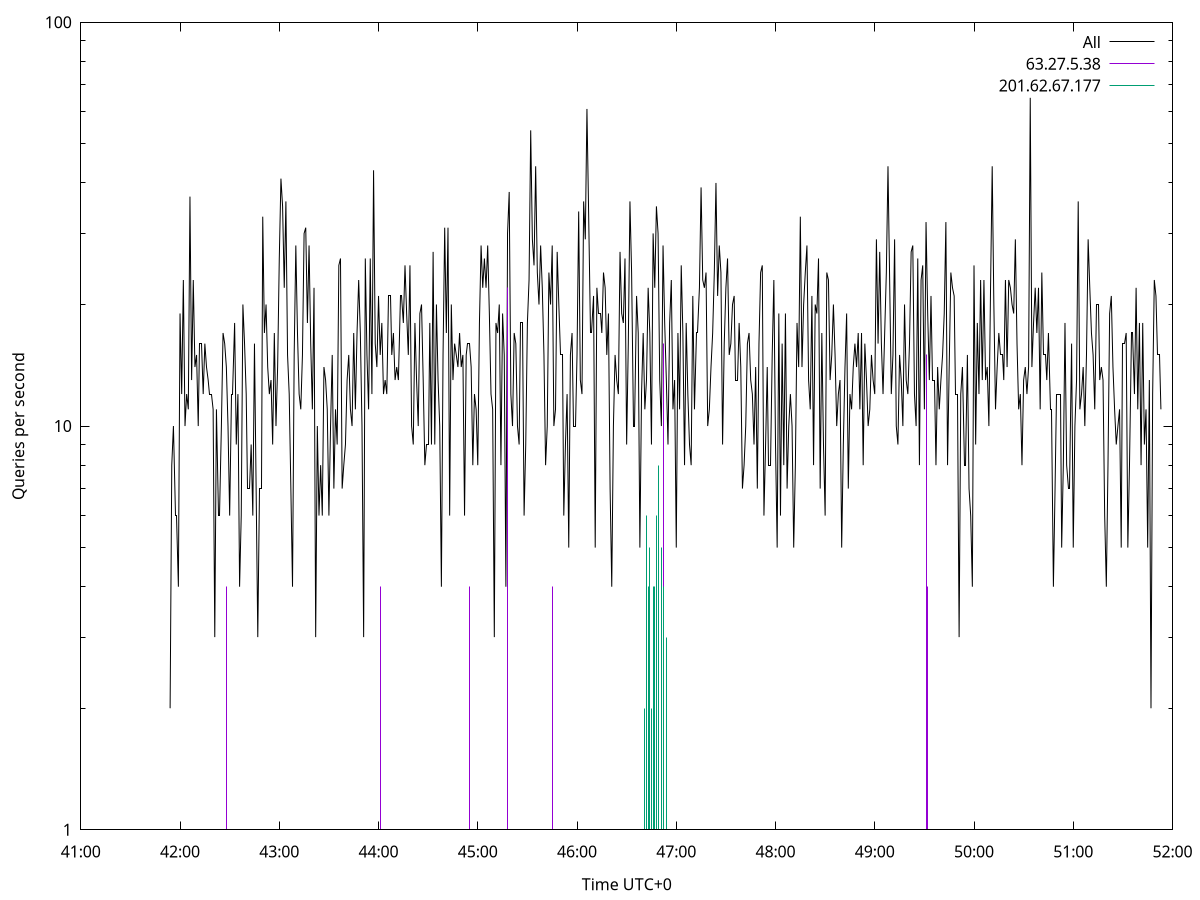set terminal pngcairo size 1024,768
set output 'Sun Jan  7 06:41:54 2024.png'
set ylabel 'Queries per second'
set xlabel 'Time UTC+0'
set xdata time
set timefmt "%s"
set log y
plot \
'-' using 1:2 linecolor 0 linetype 2 with lines title 'All', \
'-' using 1:2 linecolor 1 linetype 3 with impulses title "63.27.5.38", \
'-' using 1:2 linecolor 2 linetype 3 with impulses title "201.62.67.177"
1704584514 2
1704584515 8
1704584516 10
1704584517 6
1704584518 6
1704584519 4
1704584520 19
1704584521 12
1704584522 23
1704584523 10
1704584524 12
1704584525 11
1704584526 37
1704584527 13
1704584528 23
1704584529 14
1704584530 15
1704584531 10
1704584532 16
1704584533 16
1704584534 12
1704584535 16
1704584536 14
1704584537 13
1704584538 12
1704584539 12
1704584540 11
1704584541 3
1704584542 11
1704584543 6
1704584544 6
1704584545 10
1704584546 17
1704584547 16
1704584548 14
1704584549 10
1704584550 6
1704584551 12
1704584552 12
1704584553 18
1704584554 9
1704584555 12
1704584556 4
1704584557 6
1704584558 20
1704584559 16
1704584560 12
1704584561 7
1704584562 7
1704584563 9
1704584564 6
1704584565 16
1704584566 7
1704584567 3
1704584568 7
1704584569 7
1704584570 33
1704584571 17
1704584572 20
1704584573 14
1704584574 12
1704584575 13
1704584576 9
1704584577 17
1704584578 10
1704584579 14
1704584580 26
1704584581 41
1704584582 35
1704584583 22
1704584584 36
1704584585 15
1704584586 12
1704584587 7
1704584588 4
1704584589 15
1704584590 28
1704584591 17
1704584592 12
1704584593 11
1704584594 15
1704584595 30
1704584596 31
1704584597 18
1704584598 28
1704584599 16
1704584600 11
1704584601 22
1704584602 3
1704584603 10
1704584604 6
1704584605 8
1704584606 6
1704584607 14
1704584608 13
1704584609 11
1704584610 6
1704584611 10
1704584612 15
1704584613 7
1704584614 11
1704584615 9
1704584616 25
1704584617 26
1704584618 7
1704584619 8
1704584620 9
1704584621 13
1704584622 15
1704584623 11
1704584624 10
1704584625 17
1704584626 11
1704584627 17
1704584628 23
1704584629 17
1704584630 10
1704584631 3
1704584632 26
1704584633 15
1704584634 11
1704584635 26
1704584636 12
1704584637 43
1704584638 16
1704584639 14
1704584640 21
1704584641 15
1704584642 18
1704584643 12
1704584644 13
1704584645 12
1704584646 21
1704584647 21
1704584648 15
1704584649 17
1704584650 13
1704584651 14
1704584652 13
1704584653 21
1704584654 21
1704584655 18
1704584656 25
1704584657 19
1704584658 15
1704584659 25
1704584660 10
1704584661 9
1704584662 18
1704584663 13
1704584664 10
1704584665 19
1704584666 20
1704584667 13
1704584668 8
1704584669 9
1704584670 9
1704584671 18
1704584672 9
1704584673 27
1704584674 9
1704584675 20
1704584676 13
1704584677 10
1704584678 4
1704584679 15
1704584680 31
1704584681 17
1704584682 31
1704584683 6
1704584684 20
1704584685 13
1704584686 16
1704584687 15
1704584688 14
1704584689 17
1704584690 14
1704584691 15
1704584692 6
1704584693 15
1704584694 16
1704584695 16
1704584696 14
1704584697 8
1704584698 12
1704584699 11
1704584700 8
1704584701 18
1704584702 28
1704584703 22
1704584704 26
1704584705 22
1704584706 28
1704584707 19
1704584708 12
1704584709 11
1704584710 3
1704584711 18
1704584712 17
1704584713 20
1704584714 8
1704584715 19
1704584716 15
1704584717 4
1704584718 30
1704584719 38
1704584720 12
1704584721 10
1704584722 17
1704584723 16
1704584724 10
1704584725 9
1704584726 18
1704584727 18
1704584728 6
1704584729 9
1704584730 18
1704584731 23
1704584732 54
1704584733 29
1704584734 25
1704584735 44
1704584736 24
1704584737 20
1704584738 28
1704584739 22
1704584740 15
1704584741 8
1704584742 10
1704584743 24
1704584744 20
1704584745 28
1704584746 10
1704584747 11
1704584748 27
1704584749 20
1704584750 15
1704584751 15
1704584752 6
1704584753 9
1704584754 12
1704584755 5
1704584756 15
1704584757 17
1704584758 10
1704584759 10
1704584760 15
1704584761 34
1704584762 13
1704584763 12
1704584764 36
1704584765 29
1704584766 61
1704584767 34
1704584768 17
1704584769 17
1704584770 21
1704584771 5
1704584772 22
1704584773 19
1704584774 19
1704584775 17
1704584776 24
1704584777 22
1704584778 15
1704584779 19
1704584780 7
1704584781 4
1704584782 10
1704584783 15
1704584784 13
1704584785 12
1704584786 27
1704584787 19
1704584788 18
1704584789 26
1704584790 9
1704584791 16
1704584792 36
1704584793 24
1704584794 10
1704584795 10
1704584796 21
1704584797 17
1704584798 5
1704584799 12
1704584800 17
1704584801 11
1704584802 13
1704584803 22
1704584804 17
1704584805 9
1704584806 30
1704584807 22
1704584808 35
1704584809 30
1704584810 13
1704584811 10
1704584812 28
1704584813 18
1704584814 13
1704584815 9
1704584816 18
1704584817 23
1704584818 11
1704584819 13
1704584820 5
1704584821 17
1704584822 11
1704584823 25
1704584824 17
1704584825 8
1704584826 18
1704584827 12
1704584828 9
1704584829 8
1704584830 21
1704584831 11
1704584832 17
1704584833 17
1704584834 22
1704584835 39
1704584836 23
1704584837 22
1704584838 24
1704584839 10
1704584840 11
1704584841 14
1704584842 17
1704584843 24
1704584844 40
1704584845 21
1704584846 28
1704584847 24
1704584848 9
1704584849 16
1704584850 22
1704584851 26
1704584852 15
1704584853 16
1704584854 20
1704584855 21
1704584856 13
1704584857 13
1704584858 18
1704584859 14
1704584860 7
1704584861 8
1704584862 10
1704584863 16
1704584864 17
1704584865 13
1704584866 12
1704584867 9
1704584868 14
1704584869 7
1704584870 16
1704584871 24
1704584872 25
1704584873 6
1704584874 9
1704584875 14
1704584876 8
1704584877 8
1704584878 15
1704584879 23
1704584880 9
1704584881 5
1704584882 19
1704584883 6
1704584884 16
1704584885 8
1704584886 19
1704584887 7
1704584888 10
1704584889 12
1704584890 10
1704584891 5
1704584892 8
1704584893 18
1704584894 14
1704584895 33
1704584896 14
1704584897 20
1704584898 24
1704584899 28
1704584900 13
1704584901 11
1704584902 21
1704584903 8
1704584904 20
1704584905 19
1704584906 26
1704584907 7
1704584908 17
1704584909 9
1704584910 6
1704584911 24
1704584912 23
1704584913 13
1704584914 15
1704584915 20
1704584916 15
1704584917 10
1704584918 12
1704584919 13
1704584920 5
1704584921 9
1704584922 14
1704584923 19
1704584924 7
1704584925 12
1704584926 11
1704584927 14
1704584928 16
1704584929 14
1704584930 17
1704584931 11
1704584932 17
1704584933 8
1704584934 16
1704584935 13
1704584936 10
1704584937 11
1704584938 15
1704584939 13
1704584940 12
1704584941 29
1704584942 16
1704584943 27
1704584944 16
1704584945 12
1704584946 17
1704584947 24
1704584948 44
1704584949 23
1704584950 12
1704584951 15
1704584952 29
1704584953 10
1704584954 9
1704584955 15
1704584956 13
1704584957 10
1704584958 20
1704584959 13
1704584960 12
1704584961 16
1704584962 27
1704584963 28
1704584964 12
1704584965 10
1704584966 26
1704584967 8
1704584968 23
1704584969 25
1704584970 11
1704584971 32
1704584972 19
1704584973 13
1704584974 21
1704584975 13
1704584976 13
1704584977 8
1704584978 14
1704584979 11
1704584980 13
1704584981 15
1704584982 19
1704584983 32
1704584984 8
1704584985 14
1704584986 24
1704584987 22
1704584988 21
1704584989 12
1704584990 12
1704584991 3
1704584992 12
1704584993 14
1704584994 8
1704584995 8
1704584996 15
1704584997 7
1704584998 6
1704584999 4
1704585000 25
1704585001 9
1704585002 18
1704585003 12
1704585004 23
1704585005 13
1704585006 23
1704585007 13
1704585008 14
1704585009 10
1704585010 22
1704585011 44
1704585012 20
1704585013 11
1704585014 14
1704585015 17
1704585016 15
1704585017 15
1704585018 13
1704585019 23
1704585020 14
1704585021 23
1704585022 22
1704585023 20
1704585024 19
1704585025 29
1704585026 16
1704585027 11
1704585028 12
1704585029 8
1704585030 13
1704585031 14
1704585032 12
1704585033 14
1704585034 65
1704585035 14
1704585036 18
1704585037 22
1704585038 17
1704585039 22
1704585040 11
1704585041 24
1704585042 15
1704585043 15
1704585044 13
1704585045 17
1704585046 11
1704585047 11
1704585048 4
1704585049 7
1704585050 12
1704585051 12
1704585052 12
1704585053 5
1704585054 8
1704585055 18
1704585056 8
1704585057 7
1704585058 7
1704585059 16
1704585060 5
1704585061 10
1704585062 13
1704585063 36
1704585064 11
1704585065 12
1704585066 14
1704585067 10
1704585068 15
1704585069 29
1704585070 22
1704585071 17
1704585072 15
1704585073 11
1704585074 20
1704585075 20
1704585076 13
1704585077 14
1704585078 13
1704585079 6
1704585080 4
1704585081 8
1704585082 19
1704585083 21
1704585084 14
1704585085 11
1704585086 9
1704585087 10
1704585088 11
1704585089 5
1704585090 16
1704585091 16
1704585092 17
1704585093 5
1704585094 8
1704585095 17
1704585096 17
1704585097 12
1704585098 22
1704585099 11
1704585100 18
1704585101 8
1704585102 18
1704585103 9
1704585104 11
1704585105 5
1704585106 13
1704585107 2
1704585108 12
1704585109 23
1704585110 21
1704585111 15
1704585112 15
1704585113 11

e
1704584548 4
1704584641 4
1704584695 4
1704584718 22
1704584719 1
1704584745 4
1704584812 16
1704584971 15
1704584972 4

e
1704584801 2
1704584802 6
1704584803 4
1704584804 5
1704584805 2
1704584806 4
1704584807 4
1704584808 6
1704584809 8
1704584810 1
1704584811 5
1704584812 4
1704584813 1
1704584814 3
1704584817 1
1704584824 1
1704584828 1
1704584839 1
1704584841 1
1704584848 1

e
